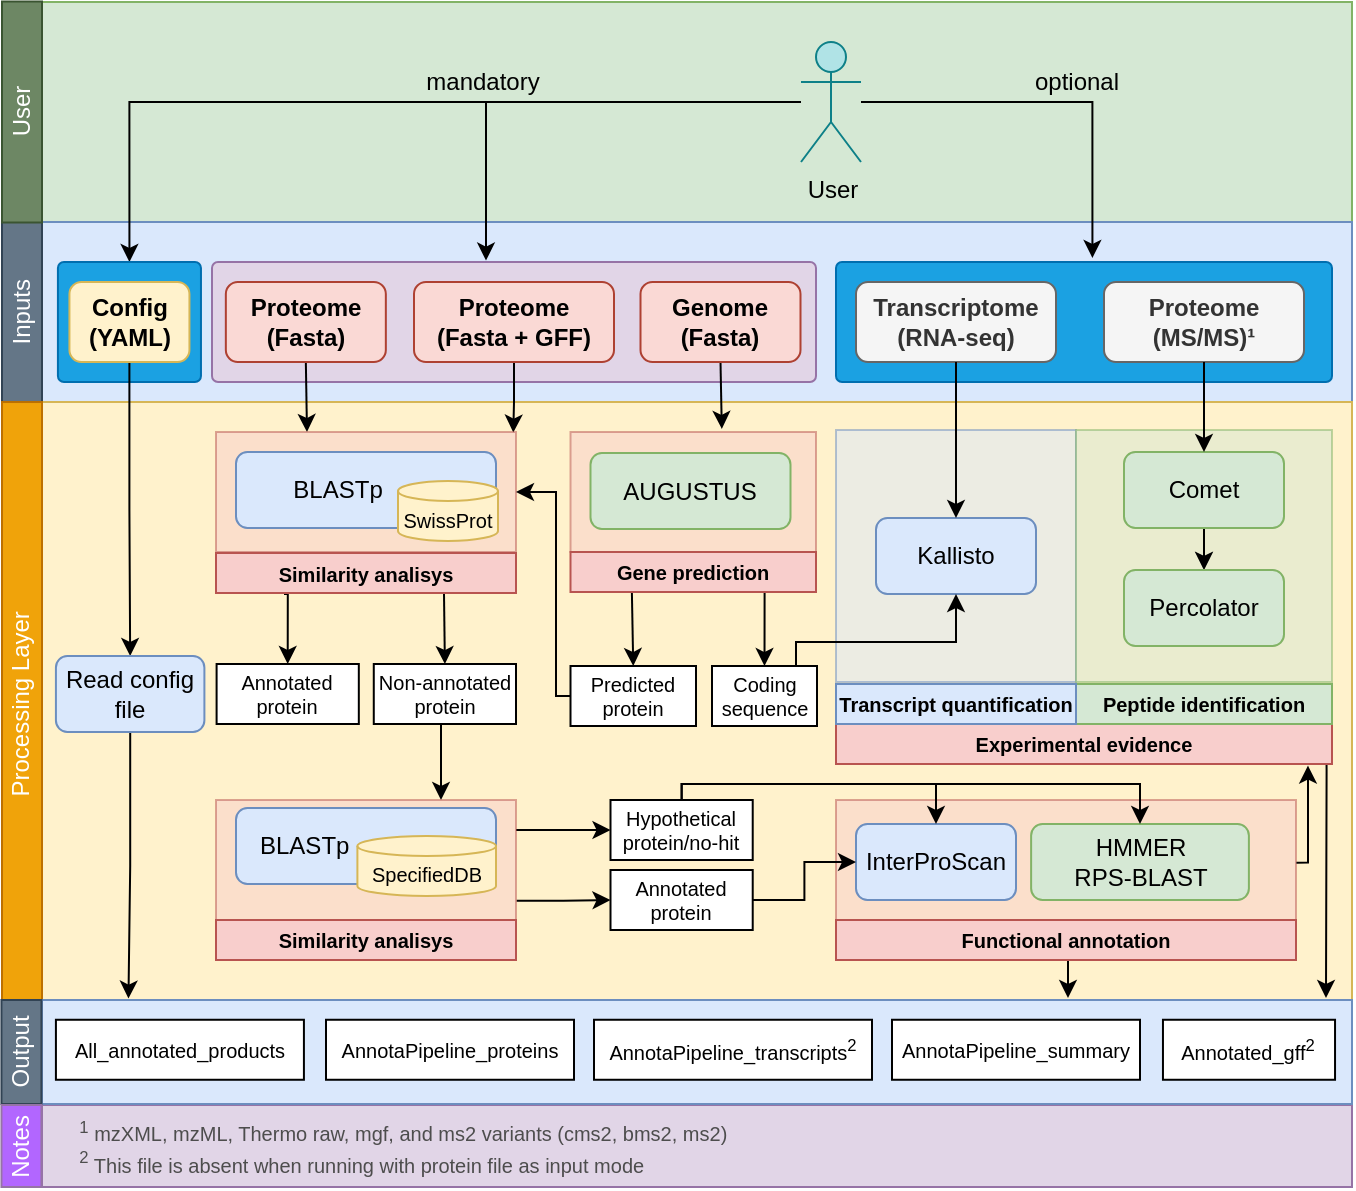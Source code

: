 <mxfile version="16.6.1" type="google" pages="2"><diagram id="TbhtF67lcZT-0kVdk28C" name="Page-1"><mxGraphModel dx="968" dy="568" grid="1" gridSize="10" guides="1" tooltips="1" connect="1" arrows="1" fold="1" page="1" pageScale="1" pageWidth="827" pageHeight="1169" math="0" shadow="0"><root><mxCell id="0"/><mxCell id="1" parent="0"/><mxCell id="LQGoUbhlwLkeyoBm30wt-121" value="" style="rounded=0;whiteSpace=wrap;html=1;align=center;fillColor=#d5e8d4;strokeColor=#82b366;" parent="1" vertex="1"><mxGeometry x="55" y="110" width="655" height="110" as="geometry"/></mxCell><mxCell id="LQGoUbhlwLkeyoBm30wt-115" value="" style="rounded=0;whiteSpace=wrap;html=1;align=center;fillColor=#dae8fc;strokeColor=#6c8ebf;" parent="1" vertex="1"><mxGeometry x="55" y="220" width="655" height="90" as="geometry"/></mxCell><mxCell id="LQGoUbhlwLkeyoBm30wt-114" value="" style="rounded=0;whiteSpace=wrap;html=1;align=center;fillColor=#fff2cc;strokeColor=#d6b656;" parent="1" vertex="1"><mxGeometry x="55" y="310" width="655" height="315" as="geometry"/></mxCell><mxCell id="LQGoUbhlwLkeyoBm30wt-68" style="edgeStyle=orthogonalEdgeStyle;rounded=0;orthogonalLoop=1;jettySize=auto;html=1;entryX=0.452;entryY=-0.012;entryDx=0;entryDy=0;entryPerimeter=0;" parent="1" source="LQGoUbhlwLkeyoBm30wt-2" target="LQGoUbhlwLkeyoBm30wt-17" edge="1"><mxGeometry relative="1" as="geometry"><Array as="points"><mxPoint x="277" y="160"/><mxPoint x="277" y="239"/></Array><mxPoint x="271" y="230" as="targetPoint"/></mxGeometry></mxCell><mxCell id="LQGoUbhlwLkeyoBm30wt-69" style="edgeStyle=orthogonalEdgeStyle;rounded=0;orthogonalLoop=1;jettySize=auto;html=1;entryX=0.517;entryY=-0.034;entryDx=0;entryDy=0;entryPerimeter=0;" parent="1" source="LQGoUbhlwLkeyoBm30wt-2" target="LQGoUbhlwLkeyoBm30wt-54" edge="1"><mxGeometry relative="1" as="geometry"><Array as="points"><mxPoint x="580" y="160"/></Array><mxPoint x="597" y="240" as="targetPoint"/></mxGeometry></mxCell><mxCell id="LuBLf77y6wgOxABpc7tQ-7" style="edgeStyle=orthogonalEdgeStyle;rounded=0;orthogonalLoop=1;jettySize=auto;html=1;entryX=0.5;entryY=0;entryDx=0;entryDy=0;" edge="1" parent="1" target="LuBLf77y6wgOxABpc7tQ-1"><mxGeometry relative="1" as="geometry"><mxPoint x="434" y="160" as="sourcePoint"/><Array as="points"><mxPoint x="434" y="160"/><mxPoint x="99" y="160"/></Array></mxGeometry></mxCell><mxCell id="LQGoUbhlwLkeyoBm30wt-2" value="User" style="shape=umlActor;verticalLabelPosition=bottom;verticalAlign=top;html=1;outlineConnect=0;fillColor=#b0e3e6;strokeColor=#0e8088;" parent="1" vertex="1"><mxGeometry x="434.5" y="130" width="30" height="60" as="geometry"/></mxCell><mxCell id="LQGoUbhlwLkeyoBm30wt-18" value="Inputs" style="text;html=1;strokeColor=#314354;fillColor=#647687;align=center;verticalAlign=middle;whiteSpace=wrap;rounded=0;rotation=-90;fontColor=#ffffff;" parent="1" vertex="1"><mxGeometry x="-0.13" y="254.88" width="90.25" height="20" as="geometry"/></mxCell><mxCell id="LQGoUbhlwLkeyoBm30wt-23" value="Processing Layer" style="text;html=1;strokeColor=#BD7000;fillColor=#f0a30a;align=center;verticalAlign=middle;whiteSpace=wrap;rounded=0;rotation=-90;fontColor=#ffffff;" parent="1" vertex="1"><mxGeometry x="-106.4" y="451.42" width="302.81" height="20" as="geometry"/></mxCell><mxCell id="LQGoUbhlwLkeyoBm30wt-54" value="" style="rounded=1;whiteSpace=wrap;html=1;arcSize=5;fontStyle=1;fillColor=#1ba1e2;strokeColor=#006EAF;fontColor=#ffffff;" parent="1" vertex="1"><mxGeometry x="452" y="240" width="248" height="60" as="geometry"/></mxCell><mxCell id="LQGoUbhlwLkeyoBm30wt-55" value="&lt;div&gt;Transcriptome &lt;br&gt;&lt;/div&gt;&lt;div&gt;(RNA-seq)&lt;/div&gt;" style="rounded=1;whiteSpace=wrap;html=1;fontStyle=1;fillColor=#f5f5f5;strokeColor=#666666;fontColor=#333333;" parent="1" vertex="1"><mxGeometry x="462" y="250" width="100" height="40" as="geometry"/></mxCell><mxCell id="LQGoUbhlwLkeyoBm30wt-57" value="&lt;div&gt;Proteome &lt;br&gt;&lt;/div&gt;&lt;div&gt;(MS/MS)¹&lt;/div&gt;" style="rounded=1;whiteSpace=wrap;html=1;fontStyle=1;fillColor=#f5f5f5;strokeColor=#666666;fontColor=#333333;" parent="1" vertex="1"><mxGeometry x="586" y="250" width="100" height="40" as="geometry"/></mxCell><mxCell id="LQGoUbhlwLkeyoBm30wt-70" value="optional" style="text;html=1;align=center;verticalAlign=middle;resizable=0;points=[];autosize=1;" parent="1" vertex="1"><mxGeometry x="542" y="140" width="60" height="20" as="geometry"/></mxCell><mxCell id="LQGoUbhlwLkeyoBm30wt-71" value="&lt;span class=&quot;VIiyi&quot; lang=&quot;en&quot;&gt;&lt;span class=&quot;JLqJ4b ChMk0b&quot;&gt;&lt;span&gt;mandatory&lt;/span&gt;&lt;/span&gt;&lt;/span&gt; " style="text;html=1;align=center;verticalAlign=middle;resizable=0;points=[];autosize=1;" parent="1" vertex="1"><mxGeometry x="240" y="140" width="70" height="20" as="geometry"/></mxCell><mxCell id="LQGoUbhlwLkeyoBm30wt-122" value="&lt;div&gt;User&lt;/div&gt;" style="text;html=1;strokeColor=#3A5431;fillColor=#6d8764;align=center;verticalAlign=middle;whiteSpace=wrap;rounded=0;rotation=-90;fontColor=#ffffff;" parent="1" vertex="1"><mxGeometry x="-10.25" y="155" width="110.5" height="20" as="geometry"/></mxCell><mxCell id="LQGoUbhlwLkeyoBm30wt-17" value="" style="rounded=1;whiteSpace=wrap;html=1;arcSize=5;fontStyle=1;fillColor=#e1d5e7;strokeColor=#9673a6;" parent="1" vertex="1"><mxGeometry x="140" y="240" width="302" height="60" as="geometry"/></mxCell><mxCell id="11V1UpEhVkYWf1bbPhgP-154" style="edgeStyle=orthogonalEdgeStyle;rounded=0;orthogonalLoop=1;jettySize=auto;html=1;exitX=0.5;exitY=1;exitDx=0;exitDy=0;entryX=0.25;entryY=0;entryDx=0;entryDy=0;fontSize=10;fontColor=#FFFFFF;" parent="1" source="LQGoUbhlwLkeyoBm30wt-4" edge="1"><mxGeometry relative="1" as="geometry"><mxPoint x="187.5" y="325.0" as="targetPoint"/></mxGeometry></mxCell><mxCell id="LQGoUbhlwLkeyoBm30wt-4" value="Proteome&lt;br&gt;(Fasta)" style="rounded=1;whiteSpace=wrap;html=1;fontStyle=1;fillColor=#fad9d5;strokeColor=#ae4132;" parent="1" vertex="1"><mxGeometry x="146.92" y="250" width="80" height="40" as="geometry"/></mxCell><mxCell id="11V1UpEhVkYWf1bbPhgP-155" style="edgeStyle=orthogonalEdgeStyle;rounded=0;orthogonalLoop=1;jettySize=auto;html=1;entryX=0.931;entryY=0.005;entryDx=0;entryDy=0;entryPerimeter=0;fontSize=10;fontColor=#FFFFFF;" parent="1" source="LQGoUbhlwLkeyoBm30wt-6" edge="1"><mxGeometry relative="1" as="geometry"><mxPoint x="290.65" y="325.3" as="targetPoint"/></mxGeometry></mxCell><mxCell id="LQGoUbhlwLkeyoBm30wt-6" value="Proteome&lt;br&gt;(Fasta + GFF)" style="rounded=1;whiteSpace=wrap;html=1;fontStyle=1;fillColor=#fad9d5;strokeColor=#ae4132;" parent="1" vertex="1"><mxGeometry x="241" y="250" width="100" height="40" as="geometry"/></mxCell><mxCell id="11V1UpEhVkYWf1bbPhgP-126" style="edgeStyle=orthogonalEdgeStyle;rounded=0;orthogonalLoop=1;jettySize=auto;html=1;exitX=0.5;exitY=1;exitDx=0;exitDy=0;entryX=0.543;entryY=-0.026;entryDx=0;entryDy=0;fontSize=10;entryPerimeter=0;" parent="1" source="LQGoUbhlwLkeyoBm30wt-125" edge="1"><mxGeometry relative="1" as="geometry"><mxPoint x="394.903" y="323.44" as="targetPoint"/></mxGeometry></mxCell><mxCell id="LQGoUbhlwLkeyoBm30wt-125" value="&lt;div&gt;Genome&lt;/div&gt;&lt;div&gt;(Fasta)&lt;br&gt;&lt;/div&gt;" style="rounded=1;whiteSpace=wrap;html=1;fontStyle=1;fillColor=#fad9d5;strokeColor=#ae4132;" parent="1" vertex="1"><mxGeometry x="354.25" y="250" width="80" height="40" as="geometry"/></mxCell><mxCell id="11V1UpEhVkYWf1bbPhgP-95" style="edgeStyle=orthogonalEdgeStyle;rounded=0;orthogonalLoop=1;jettySize=auto;html=1;exitX=0.5;exitY=1;exitDx=0;exitDy=0;fontSize=10;entryX=0.75;entryY=0;entryDx=0;entryDy=0;" parent="1" source="11V1UpEhVkYWf1bbPhgP-14" target="11V1UpEhVkYWf1bbPhgP-87" edge="1"><mxGeometry relative="1" as="geometry"><mxPoint x="256.706" y="465" as="targetPoint"/></mxGeometry></mxCell><mxCell id="11V1UpEhVkYWf1bbPhgP-50" value="" style="rounded=0;whiteSpace=wrap;html=1;fontSize=10;fillColor=#dae8fc;strokeColor=#6c8ebf;opacity=50;" parent="1" vertex="1"><mxGeometry x="452" y="324" width="120" height="126" as="geometry"/></mxCell><mxCell id="11V1UpEhVkYWf1bbPhgP-106" style="edgeStyle=orthogonalEdgeStyle;rounded=0;orthogonalLoop=1;jettySize=auto;html=1;fontSize=10;exitX=0.989;exitY=0.974;exitDx=0;exitDy=0;exitPerimeter=0;" parent="1" edge="1" source="11V1UpEhVkYWf1bbPhgP-51"><mxGeometry relative="1" as="geometry"><mxPoint x="697" y="608" as="targetPoint"/><Array as="points"><mxPoint x="697" y="494"/><mxPoint x="697" y="494"/><mxPoint x="697" y="608"/></Array><mxPoint x="703" y="494" as="sourcePoint"/></mxGeometry></mxCell><mxCell id="11V1UpEhVkYWf1bbPhgP-51" value="Experimental evidence" style="rounded=0;whiteSpace=wrap;html=1;fontSize=10;fillColor=#f8cecc;strokeColor=#b85450;fontStyle=1" parent="1" vertex="1"><mxGeometry x="452" y="471" width="248" height="20" as="geometry"/></mxCell><mxCell id="11V1UpEhVkYWf1bbPhgP-52" value="Kallisto" style="rounded=1;whiteSpace=wrap;html=1;fillColor=#dae8fc;strokeColor=#6c8ebf;" parent="1" vertex="1"><mxGeometry x="472" y="368" width="80" height="38" as="geometry"/></mxCell><mxCell id="11V1UpEhVkYWf1bbPhgP-57" value="" style="edgeStyle=orthogonalEdgeStyle;rounded=0;orthogonalLoop=1;jettySize=auto;html=1;fontSize=10;" parent="1" source="11V1UpEhVkYWf1bbPhgP-55" target="11V1UpEhVkYWf1bbPhgP-56" edge="1"><mxGeometry relative="1" as="geometry"/></mxCell><mxCell id="11V1UpEhVkYWf1bbPhgP-13" value="&lt;div&gt;Annotated&lt;/div&gt;&lt;div&gt;protein&lt;br&gt;&lt;/div&gt;" style="rounded=0;whiteSpace=wrap;html=1;fontSize=10;" parent="1" vertex="1"><mxGeometry x="142.3" y="441" width="71.11" height="30" as="geometry"/></mxCell><mxCell id="11V1UpEhVkYWf1bbPhgP-14" value="&lt;div&gt;Non-annotated&lt;/div&gt;&lt;div&gt;protein&lt;br&gt;&lt;/div&gt;" style="rounded=0;whiteSpace=wrap;html=1;fontSize=10;" parent="1" vertex="1"><mxGeometry x="220.89" y="441" width="71.11" height="30" as="geometry"/></mxCell><mxCell id="11V1UpEhVkYWf1bbPhgP-80" style="edgeStyle=orthogonalEdgeStyle;rounded=0;orthogonalLoop=1;jettySize=auto;html=1;entryX=0.5;entryY=0;entryDx=0;entryDy=0;fontSize=10;" parent="1" target="11V1UpEhVkYWf1bbPhgP-13" edge="1"><mxGeometry relative="1" as="geometry"><mxPoint x="176" y="406" as="sourcePoint"/></mxGeometry></mxCell><mxCell id="11V1UpEhVkYWf1bbPhgP-81" style="edgeStyle=orthogonalEdgeStyle;rounded=0;orthogonalLoop=1;jettySize=auto;html=1;entryX=0.5;entryY=0;entryDx=0;entryDy=0;fontSize=10;" parent="1" target="11V1UpEhVkYWf1bbPhgP-14" edge="1"><mxGeometry relative="1" as="geometry"><mxPoint x="256" y="406" as="sourcePoint"/><Array as="points"><mxPoint x="256" y="406"/></Array></mxGeometry></mxCell><mxCell id="11V1UpEhVkYWf1bbPhgP-73" value="" style="rounded=0;whiteSpace=wrap;html=1;fontSize=10;fillColor=#f8cecc;strokeColor=#b85450;opacity=50;" parent="1" vertex="1"><mxGeometry x="142" y="325" width="150" height="60" as="geometry"/></mxCell><mxCell id="11V1UpEhVkYWf1bbPhgP-74" value="Similarity analisys" style="rounded=0;whiteSpace=wrap;html=1;fontSize=10;fillColor=#f8cecc;strokeColor=#b85450;fontStyle=1" parent="1" vertex="1"><mxGeometry x="142" y="385.5" width="150" height="20" as="geometry"/></mxCell><mxCell id="11V1UpEhVkYWf1bbPhgP-75" value="&amp;nbsp;&amp;nbsp;&amp;nbsp;&amp;nbsp;&amp;nbsp;&amp;nbsp;&amp;nbsp; BLASTp" style="rounded=1;whiteSpace=wrap;html=1;fillColor=#dae8fc;strokeColor=#6c8ebf;align=left;" parent="1" vertex="1"><mxGeometry x="152" y="335" width="130" height="38" as="geometry"/></mxCell><mxCell id="11V1UpEhVkYWf1bbPhgP-11" value="SwissProt" style="shape=cylinder3;whiteSpace=wrap;html=1;boundedLbl=1;backgroundOutline=1;size=5;fontSize=10;fillColor=#fff2cc;strokeColor=#d6b656;" parent="1" vertex="1"><mxGeometry x="233" y="349.5" width="50" height="30" as="geometry"/></mxCell><mxCell id="11V1UpEhVkYWf1bbPhgP-46" value="" style="rounded=0;whiteSpace=wrap;html=1;fontSize=10;fillColor=#f8cecc;strokeColor=#b85450;opacity=50;" parent="1" vertex="1"><mxGeometry x="452" y="509" width="230" height="60" as="geometry"/></mxCell><mxCell id="11V1UpEhVkYWf1bbPhgP-144" style="edgeStyle=orthogonalEdgeStyle;rounded=0;orthogonalLoop=1;jettySize=auto;html=1;exitX=0.5;exitY=1;exitDx=0;exitDy=0;fontSize=10;fontColor=#FFFFFF;" parent="1" source="11V1UpEhVkYWf1bbPhgP-45" edge="1"><mxGeometry relative="1" as="geometry"><mxPoint x="568" y="608" as="targetPoint"/><Array as="points"><mxPoint x="568" y="589"/></Array></mxGeometry></mxCell><mxCell id="2rJs5wk4hP3R2iwc8OF0-1" style="edgeStyle=orthogonalEdgeStyle;rounded=0;orthogonalLoop=1;jettySize=auto;html=1;exitX=1.001;exitY=0.522;exitDx=0;exitDy=0;exitPerimeter=0;entryX=0.953;entryY=1.04;entryDx=0;entryDy=0;entryPerimeter=0;" parent="1" source="11V1UpEhVkYWf1bbPhgP-46" edge="1" target="11V1UpEhVkYWf1bbPhgP-51"><mxGeometry relative="1" as="geometry"><mxPoint x="692" y="493" as="targetPoint"/><Array as="points"><mxPoint x="688" y="540"/><mxPoint x="688" y="492"/></Array><mxPoint x="732" y="596" as="sourcePoint"/></mxGeometry></mxCell><mxCell id="11V1UpEhVkYWf1bbPhgP-45" value="Functional annotation" style="rounded=0;whiteSpace=wrap;html=1;fontSize=10;fillColor=#f8cecc;strokeColor=#b85450;fontStyle=1" parent="1" vertex="1"><mxGeometry x="452" y="569" width="230" height="20" as="geometry"/></mxCell><mxCell id="LQGoUbhlwLkeyoBm30wt-34" value="&lt;div&gt;InterProScan&lt;br&gt;&lt;/div&gt;" style="rounded=1;whiteSpace=wrap;html=1;fillColor=#dae8fc;strokeColor=#6c8ebf;" parent="1" vertex="1"><mxGeometry x="462" y="521" width="80" height="38" as="geometry"/></mxCell><mxCell id="11V1UpEhVkYWf1bbPhgP-39" value="" style="group" parent="1" vertex="1" connectable="0"><mxGeometry x="549.56" y="521" width="108.89" height="38" as="geometry"/></mxCell><mxCell id="11V1UpEhVkYWf1bbPhgP-40" value="&lt;div align=&quot;center&quot;&gt;HMMER&lt;/div&gt;&lt;div align=&quot;center&quot;&gt;RPS-BLAST&lt;br&gt;&lt;/div&gt;" style="rounded=1;whiteSpace=wrap;html=1;align=center;fillColor=#d5e8d4;strokeColor=#82b366;" parent="11V1UpEhVkYWf1bbPhgP-39" vertex="1"><mxGeometry width="108.89" height="38" as="geometry"/></mxCell><mxCell id="11V1UpEhVkYWf1bbPhgP-150" style="edgeStyle=orthogonalEdgeStyle;rounded=0;orthogonalLoop=1;jettySize=auto;html=1;entryX=0;entryY=0.5;entryDx=0;entryDy=0;fontSize=10;fontColor=#FFFFFF;" parent="1" source="11V1UpEhVkYWf1bbPhgP-84" target="LQGoUbhlwLkeyoBm30wt-34" edge="1"><mxGeometry relative="1" as="geometry"/></mxCell><mxCell id="11V1UpEhVkYWf1bbPhgP-84" value="&lt;div&gt;Annotated&lt;/div&gt;&lt;div&gt;protein&lt;br&gt;&lt;/div&gt;" style="rounded=0;whiteSpace=wrap;html=1;fontSize=10;" parent="1" vertex="1"><mxGeometry x="339.25" y="544" width="71.11" height="30" as="geometry"/></mxCell><mxCell id="11V1UpEhVkYWf1bbPhgP-149" style="edgeStyle=orthogonalEdgeStyle;rounded=0;orthogonalLoop=1;jettySize=auto;html=1;entryX=0.5;entryY=0;entryDx=0;entryDy=0;fontSize=10;fontColor=#FFFFFF;" parent="1" source="11V1UpEhVkYWf1bbPhgP-85" target="11V1UpEhVkYWf1bbPhgP-40" edge="1"><mxGeometry relative="1" as="geometry"><Array as="points"><mxPoint x="375" y="501"/><mxPoint x="604" y="501"/></Array></mxGeometry></mxCell><mxCell id="11V1UpEhVkYWf1bbPhgP-153" style="edgeStyle=orthogonalEdgeStyle;rounded=0;orthogonalLoop=1;jettySize=auto;html=1;entryX=0.5;entryY=0;entryDx=0;entryDy=0;fontSize=10;fontColor=#FFFFFF;exitX=0.5;exitY=0;exitDx=0;exitDy=0;" parent="1" source="11V1UpEhVkYWf1bbPhgP-85" target="LQGoUbhlwLkeyoBm30wt-34" edge="1"><mxGeometry relative="1" as="geometry"><Array as="points"><mxPoint x="375" y="501"/><mxPoint x="502" y="501"/></Array></mxGeometry></mxCell><mxCell id="11V1UpEhVkYWf1bbPhgP-85" value="&lt;div&gt;Hypothetical&lt;/div&gt;&lt;div&gt;protein/no-hit&lt;br&gt;&lt;/div&gt;" style="rounded=0;whiteSpace=wrap;html=1;fontSize=10;" parent="1" vertex="1"><mxGeometry x="339.25" y="509" width="71.11" height="30" as="geometry"/></mxCell><mxCell id="11V1UpEhVkYWf1bbPhgP-151" style="edgeStyle=orthogonalEdgeStyle;rounded=0;orthogonalLoop=1;jettySize=auto;html=1;exitX=1;exitY=0.25;exitDx=0;exitDy=0;entryX=0;entryY=0.5;entryDx=0;entryDy=0;fontSize=10;fontColor=#FFFFFF;" parent="1" source="11V1UpEhVkYWf1bbPhgP-87" target="11V1UpEhVkYWf1bbPhgP-85" edge="1"><mxGeometry relative="1" as="geometry"/></mxCell><mxCell id="11V1UpEhVkYWf1bbPhgP-152" style="edgeStyle=orthogonalEdgeStyle;rounded=0;orthogonalLoop=1;jettySize=auto;html=1;entryX=0;entryY=0.5;entryDx=0;entryDy=0;fontSize=10;fontColor=#FFFFFF;exitX=1.002;exitY=0.84;exitDx=0;exitDy=0;exitPerimeter=0;" parent="1" source="11V1UpEhVkYWf1bbPhgP-87" target="11V1UpEhVkYWf1bbPhgP-84" edge="1"><mxGeometry relative="1" as="geometry"><mxPoint x="282" y="559" as="sourcePoint"/></mxGeometry></mxCell><mxCell id="11V1UpEhVkYWf1bbPhgP-87" value="" style="rounded=0;whiteSpace=wrap;html=1;fontSize=10;fillColor=#f8cecc;strokeColor=#b85450;opacity=50;" parent="1" vertex="1"><mxGeometry x="142" y="509" width="150" height="60" as="geometry"/></mxCell><mxCell id="11V1UpEhVkYWf1bbPhgP-88" value="Similarity analisys" style="rounded=0;whiteSpace=wrap;html=1;fontSize=10;fillColor=#f8cecc;strokeColor=#b85450;fontStyle=1" parent="1" vertex="1"><mxGeometry x="142" y="569" width="150" height="20" as="geometry"/></mxCell><mxCell id="11V1UpEhVkYWf1bbPhgP-99" value="" style="rounded=0;whiteSpace=wrap;html=1;fontSize=10;fillColor=#d5e8d4;strokeColor=#82b366;opacity=50;" parent="1" vertex="1"><mxGeometry x="572" y="324" width="128" height="126" as="geometry"/></mxCell><mxCell id="11V1UpEhVkYWf1bbPhgP-89" value="&amp;nbsp;&amp;nbsp; BLASTp" style="rounded=1;whiteSpace=wrap;html=1;fillColor=#dae8fc;strokeColor=#6c8ebf;align=left;" parent="1" vertex="1"><mxGeometry x="152" y="513" width="130" height="38" as="geometry"/></mxCell><mxCell id="11V1UpEhVkYWf1bbPhgP-90" value="SpecifiedDB" style="shape=cylinder3;whiteSpace=wrap;html=1;boundedLbl=1;backgroundOutline=1;size=5;fontSize=10;fillColor=#fff2cc;strokeColor=#d6b656;" parent="1" vertex="1"><mxGeometry x="212.7" y="527" width="69.3" height="30" as="geometry"/></mxCell><mxCell id="11V1UpEhVkYWf1bbPhgP-100" value="Peptide identification" style="rounded=0;whiteSpace=wrap;html=1;fontSize=10;fillColor=#d5e8d4;strokeColor=#82b366;fontStyle=1" parent="1" vertex="1"><mxGeometry x="572" y="451" width="128" height="20" as="geometry"/></mxCell><mxCell id="11V1UpEhVkYWf1bbPhgP-101" value="Transcript quantification" style="rounded=0;whiteSpace=wrap;html=1;fontSize=10;fillColor=#dae8fc;strokeColor=#6c8ebf;fontStyle=1" parent="1" vertex="1"><mxGeometry x="452" y="451" width="120" height="20" as="geometry"/></mxCell><mxCell id="11V1UpEhVkYWf1bbPhgP-164" style="edgeStyle=orthogonalEdgeStyle;rounded=0;orthogonalLoop=1;jettySize=auto;html=1;exitX=0.5;exitY=1;exitDx=0;exitDy=0;entryX=0.5;entryY=0;entryDx=0;entryDy=0;fontSize=12;fontColor=#4D4D4D;" parent="1" source="11V1UpEhVkYWf1bbPhgP-55" target="11V1UpEhVkYWf1bbPhgP-56" edge="1"><mxGeometry relative="1" as="geometry"/></mxCell><mxCell id="11V1UpEhVkYWf1bbPhgP-55" value="Comet" style="rounded=1;whiteSpace=wrap;html=1;fillColor=#d5e8d4;strokeColor=#82b366;" parent="1" vertex="1"><mxGeometry x="596" y="335" width="80" height="38" as="geometry"/></mxCell><mxCell id="11V1UpEhVkYWf1bbPhgP-56" value="Percolator" style="rounded=1;whiteSpace=wrap;html=1;fillColor=#d5e8d4;strokeColor=#82b366;" parent="1" vertex="1"><mxGeometry x="596" y="394" width="80" height="38" as="geometry"/></mxCell><mxCell id="11V1UpEhVkYWf1bbPhgP-129" style="edgeStyle=orthogonalEdgeStyle;rounded=0;orthogonalLoop=1;jettySize=auto;html=1;entryX=0.5;entryY=1;entryDx=0;entryDy=0;fontSize=10;" parent="1" source="11V1UpEhVkYWf1bbPhgP-128" target="11V1UpEhVkYWf1bbPhgP-52" edge="1"><mxGeometry relative="1" as="geometry"><Array as="points"><mxPoint x="432" y="430"/><mxPoint x="512" y="430"/></Array></mxGeometry></mxCell><mxCell id="11V1UpEhVkYWf1bbPhgP-128" value="Coding sequence" style="rounded=0;whiteSpace=wrap;html=1;fontSize=10;" parent="1" vertex="1"><mxGeometry x="390" y="442" width="52.5" height="30" as="geometry"/></mxCell><mxCell id="11V1UpEhVkYWf1bbPhgP-130" style="edgeStyle=orthogonalEdgeStyle;rounded=0;orthogonalLoop=1;jettySize=auto;html=1;exitX=0.75;exitY=1;exitDx=0;exitDy=0;entryX=0.5;entryY=0;entryDx=0;entryDy=0;fontSize=10;" parent="1" source="11V1UpEhVkYWf1bbPhgP-65" target="11V1UpEhVkYWf1bbPhgP-128" edge="1"><mxGeometry relative="1" as="geometry"/></mxCell><mxCell id="11V1UpEhVkYWf1bbPhgP-64" value="" style="rounded=0;whiteSpace=wrap;html=1;fontSize=10;fillColor=#f8cecc;strokeColor=#b85450;opacity=50;" parent="1" vertex="1"><mxGeometry x="319.25" y="325" width="122.75" height="60" as="geometry"/></mxCell><mxCell id="11V1UpEhVkYWf1bbPhgP-133" style="edgeStyle=orthogonalEdgeStyle;rounded=0;orthogonalLoop=1;jettySize=auto;html=1;exitX=0.25;exitY=1;exitDx=0;exitDy=0;entryX=0.5;entryY=0;entryDx=0;entryDy=0;fontSize=10;" parent="1" source="11V1UpEhVkYWf1bbPhgP-65" target="11V1UpEhVkYWf1bbPhgP-131" edge="1"><mxGeometry relative="1" as="geometry"/></mxCell><mxCell id="11V1UpEhVkYWf1bbPhgP-65" value="Gene prediction" style="rounded=0;whiteSpace=wrap;html=1;fontSize=10;fillColor=#f8cecc;strokeColor=#b85450;fontStyle=1" parent="1" vertex="1"><mxGeometry x="319.25" y="385" width="122.75" height="20" as="geometry"/></mxCell><mxCell id="11V1UpEhVkYWf1bbPhgP-66" value="AUGUSTUS" style="rounded=1;whiteSpace=wrap;html=1;fillColor=#d5e8d4;strokeColor=#82b366;" parent="1" vertex="1"><mxGeometry x="329.25" y="335.5" width="100" height="38" as="geometry"/></mxCell><mxCell id="11V1UpEhVkYWf1bbPhgP-132" style="edgeStyle=orthogonalEdgeStyle;rounded=0;orthogonalLoop=1;jettySize=auto;html=1;exitX=0;exitY=0.5;exitDx=0;exitDy=0;entryX=1;entryY=0.5;entryDx=0;entryDy=0;fontSize=10;" parent="1" source="11V1UpEhVkYWf1bbPhgP-131" target="11V1UpEhVkYWf1bbPhgP-73" edge="1"><mxGeometry relative="1" as="geometry"><Array as="points"><mxPoint x="312" y="457"/><mxPoint x="312" y="355"/></Array></mxGeometry></mxCell><mxCell id="11V1UpEhVkYWf1bbPhgP-131" value="Predicted&lt;br&gt;protein" style="rounded=0;whiteSpace=wrap;html=1;fontSize=10;" parent="1" vertex="1"><mxGeometry x="319.25" y="442" width="62.75" height="30" as="geometry"/></mxCell><mxCell id="11V1UpEhVkYWf1bbPhgP-134" style="edgeStyle=orthogonalEdgeStyle;rounded=0;orthogonalLoop=1;jettySize=auto;html=1;exitX=0.5;exitY=1;exitDx=0;exitDy=0;entryX=0.5;entryY=0;entryDx=0;entryDy=0;fontSize=10;" parent="1" source="LQGoUbhlwLkeyoBm30wt-57" target="11V1UpEhVkYWf1bbPhgP-55" edge="1"><mxGeometry relative="1" as="geometry"/></mxCell><mxCell id="11V1UpEhVkYWf1bbPhgP-127" style="edgeStyle=orthogonalEdgeStyle;rounded=0;orthogonalLoop=1;jettySize=auto;html=1;exitX=0.5;exitY=1;exitDx=0;exitDy=0;entryX=0.5;entryY=0;entryDx=0;entryDy=0;fontSize=10;" parent="1" source="LQGoUbhlwLkeyoBm30wt-55" target="11V1UpEhVkYWf1bbPhgP-52" edge="1"><mxGeometry relative="1" as="geometry"/></mxCell><mxCell id="WYzVJ5IVZZxCBo1kJhcF-1" value="" style="rounded=0;whiteSpace=wrap;html=1;align=left;fillColor=#e1d5e7;strokeColor=#9673a6;verticalAlign=middle;" parent="1" vertex="1"><mxGeometry x="55" y="661.5" width="655" height="41" as="geometry"/></mxCell><mxCell id="11V1UpEhVkYWf1bbPhgP-102" value="" style="rounded=0;whiteSpace=wrap;html=1;align=center;fillColor=#dae8fc;strokeColor=#6c8ebf;" parent="1" vertex="1"><mxGeometry x="55" y="609" width="655" height="52" as="geometry"/></mxCell><mxCell id="11V1UpEhVkYWf1bbPhgP-103" value="&lt;div&gt;Output&lt;/div&gt;" style="text;html=1;strokeColor=#314354;fillColor=#647687;align=center;verticalAlign=middle;whiteSpace=wrap;rounded=0;rotation=-90;fontColor=#ffffff;" parent="1" vertex="1"><mxGeometry x="18.72" y="625" width="52" height="20" as="geometry"/></mxCell><mxCell id="11V1UpEhVkYWf1bbPhgP-116" value="All_annotated_products" style="rounded=0;whiteSpace=wrap;html=1;fontSize=10;" parent="1" vertex="1"><mxGeometry x="61.96" y="618.88" width="124" height="30" as="geometry"/></mxCell><mxCell id="11V1UpEhVkYWf1bbPhgP-117" value="AnnotaPipeline_proteins" style="rounded=0;whiteSpace=wrap;html=1;fontSize=10;" parent="1" vertex="1"><mxGeometry x="197" y="618.88" width="124" height="30" as="geometry"/></mxCell><mxCell id="11V1UpEhVkYWf1bbPhgP-118" value="&lt;font style=&quot;font-size: 10px&quot;&gt;AnnotaPipeline_transcripts&lt;sup&gt;2&lt;/sup&gt;&lt;/font&gt;" style="rounded=0;whiteSpace=wrap;html=1;fontSize=10;" parent="1" vertex="1"><mxGeometry x="331" y="618.88" width="139" height="30" as="geometry"/></mxCell><mxCell id="11V1UpEhVkYWf1bbPhgP-119" value="AnnotaPipeline_summary" style="rounded=0;whiteSpace=wrap;html=1;fontSize=10;" parent="1" vertex="1"><mxGeometry x="480" y="618.88" width="124" height="30" as="geometry"/></mxCell><mxCell id="11V1UpEhVkYWf1bbPhgP-120" value="&lt;p style=&quot;line-height: 1.2&quot;&gt;&lt;font style=&quot;font-size: 10px&quot;&gt;Annotated_gff&lt;sup&gt;2&lt;/sup&gt;&lt;/font&gt;&lt;/p&gt;" style="rounded=0;whiteSpace=wrap;html=1;fontSize=10;" parent="1" vertex="1"><mxGeometry x="615.48" y="618.88" width="86.04" height="30" as="geometry"/></mxCell><mxCell id="11V1UpEhVkYWf1bbPhgP-141" value="&lt;font color=&quot;#FFFFFF&quot;&gt;Notes&lt;/font&gt;" style="text;html=1;strokeColor=#9673a6;fillColor=#B266FF;align=center;verticalAlign=middle;whiteSpace=wrap;rounded=0;rotation=-90;" parent="1" vertex="1"><mxGeometry x="24.22" y="672" width="41" height="20" as="geometry"/></mxCell><mxCell id="11V1UpEhVkYWf1bbPhgP-166" value="&lt;div&gt;&lt;font style=&quot;font-size: 10px&quot; color=&quot;#4D4D4D&quot;&gt;&amp;nbsp;&amp;nbsp;&amp;nbsp;&amp;nbsp;&amp;nbsp; &lt;/font&gt;&lt;font style=&quot;font-size: 10px&quot; color=&quot;#4D4D4D&quot;&gt;&lt;font style=&quot;font-size: 10px&quot;&gt;&lt;sup&gt;1&lt;/sup&gt;&lt;/font&gt; mzXML, mzML, Thermo raw, mgf, and ms2 variants (cms2, bms2, ms2)&lt;/font&gt;&lt;/div&gt;&lt;div&gt;&lt;font style=&quot;font-size: 10px&quot; color=&quot;#4D4D4D&quot;&gt;&amp;nbsp; &amp;nbsp; &amp;nbsp; &lt;/font&gt;&lt;font style=&quot;font-size: 10px&quot;&gt;&lt;sup&gt;2&lt;/sup&gt;&lt;/font&gt;&lt;font style=&quot;font-size: 10px&quot; color=&quot;#4D4D4D&quot;&gt;&lt;font style=&quot;font-size: 10px&quot;&gt; This file is absent when running with protein file as input mode&lt;/font&gt;&lt;br&gt;&lt;/font&gt;&lt;/div&gt;" style="text;html=1;strokeColor=none;fillColor=none;align=left;verticalAlign=middle;whiteSpace=wrap;rounded=0;fontFamily=Helvetica;fontSize=10;fontColor=#4D4D4D;" parent="1" vertex="1"><mxGeometry x="55" y="667" width="630" height="30" as="geometry"/></mxCell><mxCell id="LuBLf77y6wgOxABpc7tQ-1" value="" style="rounded=1;whiteSpace=wrap;html=1;arcSize=5;fontStyle=1;fillColor=#1ba1e2;strokeColor=#006EAF;fontColor=#ffffff;" vertex="1" parent="1"><mxGeometry x="62.96" y="240" width="71.52" height="60" as="geometry"/></mxCell><mxCell id="LuBLf77y6wgOxABpc7tQ-6" style="edgeStyle=orthogonalEdgeStyle;rounded=0;orthogonalLoop=1;jettySize=auto;html=1;entryX=0.5;entryY=0;entryDx=0;entryDy=0;" edge="1" parent="1" source="LuBLf77y6wgOxABpc7tQ-2" target="LuBLf77y6wgOxABpc7tQ-5"><mxGeometry relative="1" as="geometry"/></mxCell><mxCell id="LuBLf77y6wgOxABpc7tQ-2" value="&lt;div&gt;Config&lt;/div&gt;&lt;div&gt;(YAML)&lt;br&gt;&lt;/div&gt;" style="rounded=1;whiteSpace=wrap;html=1;fontStyle=1;fillColor=#fff2cc;strokeColor=#d6b656;" vertex="1" parent="1"><mxGeometry x="68.72" y="250" width="60" height="40" as="geometry"/></mxCell><mxCell id="LuBLf77y6wgOxABpc7tQ-8" style="edgeStyle=orthogonalEdgeStyle;rounded=0;orthogonalLoop=1;jettySize=auto;html=1;entryX=0.066;entryY=-0.014;entryDx=0;entryDy=0;entryPerimeter=0;" edge="1" parent="1" source="LuBLf77y6wgOxABpc7tQ-5" target="11V1UpEhVkYWf1bbPhgP-102"><mxGeometry relative="1" as="geometry"/></mxCell><mxCell id="LuBLf77y6wgOxABpc7tQ-5" value="Read config file" style="rounded=1;whiteSpace=wrap;html=1;fillColor=#dae8fc;strokeColor=#6c8ebf;" vertex="1" parent="1"><mxGeometry x="61.96" y="437" width="74.24" height="38" as="geometry"/></mxCell></root></mxGraphModel></diagram><diagram name="Versao 2" id="h2KOUJHeWL7iK9T42gEp"><mxGraphModel dx="777" dy="454" grid="1" gridSize="10" guides="1" tooltips="1" connect="1" arrows="1" fold="1" page="1" pageScale="1" pageWidth="850" pageHeight="1100" math="0" shadow="0"><root><mxCell id="37j4TFBxK5QrpgU_IHFl-0"/><mxCell id="37j4TFBxK5QrpgU_IHFl-1" parent="37j4TFBxK5QrpgU_IHFl-0"/><mxCell id="37j4TFBxK5QrpgU_IHFl-2" value="" style="rounded=0;whiteSpace=wrap;html=1;align=center;fillColor=#d5e8d4;strokeColor=#82b366;" vertex="1" parent="37j4TFBxK5QrpgU_IHFl-1"><mxGeometry x="55" y="110" width="665" height="110" as="geometry"/></mxCell><mxCell id="37j4TFBxK5QrpgU_IHFl-3" value="" style="rounded=0;whiteSpace=wrap;html=1;align=center;fillColor=#dae8fc;strokeColor=#6c8ebf;" vertex="1" parent="37j4TFBxK5QrpgU_IHFl-1"><mxGeometry x="55" y="220" width="665" height="110" as="geometry"/></mxCell><mxCell id="37j4TFBxK5QrpgU_IHFl-4" value="" style="rounded=0;whiteSpace=wrap;html=1;align=center;fillColor=#fff2cc;strokeColor=#d6b656;" vertex="1" parent="37j4TFBxK5QrpgU_IHFl-1"><mxGeometry x="55" y="330" width="665" height="510" as="geometry"/></mxCell><mxCell id="37j4TFBxK5QrpgU_IHFl-5" style="edgeStyle=orthogonalEdgeStyle;rounded=0;orthogonalLoop=1;jettySize=auto;html=1;entryX=0.5;entryY=0;entryDx=0;entryDy=0;" edge="1" parent="37j4TFBxK5QrpgU_IHFl-1"><mxGeometry relative="1" as="geometry"><mxPoint x="403.0" y="290" as="sourcePoint"/><mxPoint x="403.0" y="380" as="targetPoint"/></mxGeometry></mxCell><mxCell id="37j4TFBxK5QrpgU_IHFl-6" style="edgeStyle=orthogonalEdgeStyle;rounded=0;orthogonalLoop=1;jettySize=auto;html=1;entryX=0.5;entryY=0;entryDx=0;entryDy=0;" edge="1" parent="37j4TFBxK5QrpgU_IHFl-1" source="37j4TFBxK5QrpgU_IHFl-8" target="37j4TFBxK5QrpgU_IHFl-57"><mxGeometry relative="1" as="geometry"><Array as="points"><mxPoint x="248" y="160"/></Array></mxGeometry></mxCell><mxCell id="37j4TFBxK5QrpgU_IHFl-7" style="edgeStyle=orthogonalEdgeStyle;rounded=0;orthogonalLoop=1;jettySize=auto;html=1;entryX=0.25;entryY=0;entryDx=0;entryDy=0;" edge="1" parent="37j4TFBxK5QrpgU_IHFl-1" source="37j4TFBxK5QrpgU_IHFl-8" target="37j4TFBxK5QrpgU_IHFl-19"><mxGeometry relative="1" as="geometry"><Array as="points"><mxPoint x="535" y="160"/></Array></mxGeometry></mxCell><mxCell id="37j4TFBxK5QrpgU_IHFl-8" value="User" style="shape=umlActor;verticalLabelPosition=bottom;verticalAlign=top;html=1;outlineConnect=0;fillColor=#b0e3e6;strokeColor=#0e8088;" vertex="1" parent="37j4TFBxK5QrpgU_IHFl-1"><mxGeometry x="372.5" y="130" width="30" height="60" as="geometry"/></mxCell><mxCell id="37j4TFBxK5QrpgU_IHFl-10" value="Inputs" style="text;html=1;strokeColor=#314354;fillColor=#647687;align=center;verticalAlign=middle;whiteSpace=wrap;rounded=0;rotation=-90;fontColor=#ffffff;" vertex="1" parent="37j4TFBxK5QrpgU_IHFl-1"><mxGeometry x="-10.25" y="265" width="110.5" height="20" as="geometry"/></mxCell><mxCell id="37j4TFBxK5QrpgU_IHFl-9" style="edgeStyle=orthogonalEdgeStyle;rounded=0;orthogonalLoop=1;jettySize=auto;html=1;entryX=0.5;entryY=0;entryDx=0;entryDy=0;exitX=0.5;exitY=1;exitDx=0;exitDy=0;" edge="1" parent="37j4TFBxK5QrpgU_IHFl-1" source="37j4TFBxK5QrpgU_IHFl-59"><mxGeometry relative="1" as="geometry"><mxPoint x="289" y="286" as="sourcePoint"/><mxPoint x="379" y="381" as="targetPoint"/><Array as="points"><mxPoint x="247" y="346"/><mxPoint x="379" y="346"/></Array></mxGeometry></mxCell><mxCell id="37j4TFBxK5QrpgU_IHFl-11" value="Processing Layer" style="text;html=1;strokeColor=#BD7000;fillColor=#f0a30a;align=center;verticalAlign=middle;whiteSpace=wrap;rounded=0;rotation=-90;fontColor=#ffffff;" vertex="1" parent="37j4TFBxK5QrpgU_IHFl-1"><mxGeometry x="-210" y="575" width="510" height="20" as="geometry"/></mxCell><mxCell id="37j4TFBxK5QrpgU_IHFl-14" style="edgeStyle=orthogonalEdgeStyle;rounded=0;orthogonalLoop=1;jettySize=auto;html=1;entryX=0;entryY=0.5;entryDx=0;entryDy=0;" edge="1" parent="37j4TFBxK5QrpgU_IHFl-1" source="37j4TFBxK5QrpgU_IHFl-15" target="37j4TFBxK5QrpgU_IHFl-24"><mxGeometry relative="1" as="geometry"/></mxCell><mxCell id="37j4TFBxK5QrpgU_IHFl-15" value="Input file" style="rounded=1;whiteSpace=wrap;html=1;fillColor=#fad9d5;strokeColor=#ae4132;" vertex="1" parent="37j4TFBxK5QrpgU_IHFl-1"><mxGeometry x="350" y="380" width="80" height="20" as="geometry"/></mxCell><mxCell id="37j4TFBxK5QrpgU_IHFl-16" value="csv" style="text;html=1;strokeColor=none;fillColor=none;align=center;verticalAlign=middle;whiteSpace=wrap;rounded=0;" vertex="1" parent="37j4TFBxK5QrpgU_IHFl-1"><mxGeometry x="404.89" y="312" width="40" height="20" as="geometry"/></mxCell><mxCell id="37j4TFBxK5QrpgU_IHFl-17" value="txt" style="text;html=1;strokeColor=none;fillColor=none;align=center;verticalAlign=middle;whiteSpace=wrap;rounded=0;" vertex="1" parent="37j4TFBxK5QrpgU_IHFl-1"><mxGeometry x="209.7" y="310" width="40" height="20" as="geometry"/></mxCell><mxCell id="37j4TFBxK5QrpgU_IHFl-18" style="edgeStyle=orthogonalEdgeStyle;rounded=0;orthogonalLoop=1;jettySize=auto;html=1;exitX=0.5;exitY=1;exitDx=0;exitDy=0;entryX=0.5;entryY=0;entryDx=0;entryDy=0;" edge="1" parent="37j4TFBxK5QrpgU_IHFl-1" source="37j4TFBxK5QrpgU_IHFl-19" target="37j4TFBxK5QrpgU_IHFl-24"><mxGeometry relative="1" as="geometry"/></mxCell><mxCell id="37j4TFBxK5QrpgU_IHFl-19" value="" style="rounded=1;whiteSpace=wrap;html=1;arcSize=5;fontStyle=1;fillColor=#1ba1e2;strokeColor=#006EAF;fontColor=#ffffff;" vertex="1" parent="37j4TFBxK5QrpgU_IHFl-1"><mxGeometry x="480" y="240" width="220" height="60" as="geometry"/></mxCell><mxCell id="37j4TFBxK5QrpgU_IHFl-20" value="Proteome 1" style="rounded=1;whiteSpace=wrap;html=1;fontStyle=1;fillColor=#f5f5f5;strokeColor=#666666;fontColor=#333333;" vertex="1" parent="37j4TFBxK5QrpgU_IHFl-1"><mxGeometry x="490" y="250" width="60" height="40" as="geometry"/></mxCell><mxCell id="37j4TFBxK5QrpgU_IHFl-21" value="Proteome ..." style="rounded=1;whiteSpace=wrap;html=1;fontStyle=1;fillColor=#f5f5f5;strokeColor=#666666;fontColor=#333333;" vertex="1" parent="37j4TFBxK5QrpgU_IHFl-1"><mxGeometry x="560" y="250" width="60" height="40" as="geometry"/></mxCell><mxCell id="37j4TFBxK5QrpgU_IHFl-22" value="Proteome N" style="rounded=1;whiteSpace=wrap;html=1;fontStyle=1;fillColor=#f5f5f5;strokeColor=#666666;fontColor=#333333;" vertex="1" parent="37j4TFBxK5QrpgU_IHFl-1"><mxGeometry x="630" y="250" width="60" height="40" as="geometry"/></mxCell><mxCell id="37j4TFBxK5QrpgU_IHFl-23" style="edgeStyle=orthogonalEdgeStyle;rounded=0;orthogonalLoop=1;jettySize=auto;html=1;entryX=0.5;entryY=0;entryDx=0;entryDy=0;" edge="1" parent="37j4TFBxK5QrpgU_IHFl-1" source="37j4TFBxK5QrpgU_IHFl-24" target="37j4TFBxK5QrpgU_IHFl-48"><mxGeometry relative="1" as="geometry"/></mxCell><mxCell id="37j4TFBxK5QrpgU_IHFl-24" value="Convertion and Loading" style="whiteSpace=wrap;html=1;rounded=1;strokeColor=#10739e;fillColor=#BCEBFF;" vertex="1" parent="37j4TFBxK5QrpgU_IHFl-1"><mxGeometry x="487" y="370" width="205" height="40" as="geometry"/></mxCell><mxCell id="37j4TFBxK5QrpgU_IHFl-25" value="process scores" style="text;html=1;strokeColor=none;fillColor=none;align=center;verticalAlign=middle;whiteSpace=wrap;rounded=0;" vertex="1" parent="37j4TFBxK5QrpgU_IHFl-1"><mxGeometry x="390.44" y="460" width="90" height="20" as="geometry"/></mxCell><mxCell id="37j4TFBxK5QrpgU_IHFl-26" style="edgeStyle=orthogonalEdgeStyle;rounded=0;orthogonalLoop=1;jettySize=auto;html=1;entryX=0.5;entryY=0;entryDx=0;entryDy=0;" edge="1" parent="37j4TFBxK5QrpgU_IHFl-1" source="37j4TFBxK5QrpgU_IHFl-48" target="37j4TFBxK5QrpgU_IHFl-31"><mxGeometry relative="1" as="geometry"/></mxCell><mxCell id="37j4TFBxK5QrpgU_IHFl-27" value="FASTA" style="text;html=1;strokeColor=none;fillColor=none;align=center;verticalAlign=middle;whiteSpace=wrap;rounded=0;" vertex="1" parent="37j4TFBxK5QrpgU_IHFl-1"><mxGeometry x="546.11" y="312" width="40" height="20" as="geometry"/></mxCell><mxCell id="37j4TFBxK5QrpgU_IHFl-28" value="optional" style="text;html=1;align=center;verticalAlign=middle;resizable=0;points=[];autosize=1;" vertex="1" parent="37j4TFBxK5QrpgU_IHFl-1"><mxGeometry x="480" y="140" width="60" height="20" as="geometry"/></mxCell><mxCell id="37j4TFBxK5QrpgU_IHFl-29" value="&lt;span class=&quot;VIiyi&quot; lang=&quot;en&quot;&gt;&lt;span class=&quot;JLqJ4b ChMk0b&quot;&gt;&lt;span&gt;mandatory&lt;/span&gt;&lt;/span&gt;&lt;/span&gt; " style="text;html=1;align=center;verticalAlign=middle;resizable=0;points=[];autosize=1;" vertex="1" parent="37j4TFBxK5QrpgU_IHFl-1"><mxGeometry x="240" y="140" width="70" height="20" as="geometry"/></mxCell><mxCell id="37j4TFBxK5QrpgU_IHFl-30" value="" style="edgeStyle=orthogonalEdgeStyle;rounded=0;orthogonalLoop=1;jettySize=auto;html=1;" edge="1" parent="37j4TFBxK5QrpgU_IHFl-1" source="37j4TFBxK5QrpgU_IHFl-31" target="37j4TFBxK5QrpgU_IHFl-33"><mxGeometry relative="1" as="geometry"/></mxCell><mxCell id="37j4TFBxK5QrpgU_IHFl-31" value="Generate &lt;br&gt;Epitopes" style="rounded=1;whiteSpace=wrap;html=1;strokeColor=#10739e;fillColor=#BCEBFF;" vertex="1" parent="37j4TFBxK5QrpgU_IHFl-1"><mxGeometry x="72" y="625" width="70" height="60" as="geometry"/></mxCell><mxCell id="37j4TFBxK5QrpgU_IHFl-32" value="" style="edgeStyle=orthogonalEdgeStyle;rounded=0;orthogonalLoop=1;jettySize=auto;html=1;" edge="1" parent="37j4TFBxK5QrpgU_IHFl-1" source="37j4TFBxK5QrpgU_IHFl-33" target="37j4TFBxK5QrpgU_IHFl-35"><mxGeometry relative="1" as="geometry"/></mxCell><mxCell id="37j4TFBxK5QrpgU_IHFl-33" value="&lt;div&gt;Search for N-Glycosylation &lt;br&gt;&lt;/div&gt;&lt;div&gt;sites&lt;/div&gt;" style="rounded=1;whiteSpace=wrap;html=1;strokeColor=#10739e;fillColor=#BCEBFF;" vertex="1" parent="37j4TFBxK5QrpgU_IHFl-1"><mxGeometry x="167" y="625" width="93" height="60" as="geometry"/></mxCell><mxCell id="37j4TFBxK5QrpgU_IHFl-34" style="edgeStyle=orthogonalEdgeStyle;rounded=0;orthogonalLoop=1;jettySize=auto;html=1;entryX=0;entryY=0.5;entryDx=0;entryDy=0;" edge="1" parent="37j4TFBxK5QrpgU_IHFl-1" source="37j4TFBxK5QrpgU_IHFl-35" target="37j4TFBxK5QrpgU_IHFl-76"><mxGeometry relative="1" as="geometry"/></mxCell><mxCell id="37j4TFBxK5QrpgU_IHFl-35" value="Build &lt;br&gt;Topology" style="rounded=1;whiteSpace=wrap;html=1;strokeColor=#10739e;fillColor=#BCEBFF;" vertex="1" parent="37j4TFBxK5QrpgU_IHFl-1"><mxGeometry x="289.33" y="625" width="60" height="60" as="geometry"/></mxCell><mxCell id="37j4TFBxK5QrpgU_IHFl-36" style="edgeStyle=orthogonalEdgeStyle;rounded=0;orthogonalLoop=1;jettySize=auto;html=1;entryX=0.5;entryY=1;entryDx=0;entryDy=0;" edge="1" parent="37j4TFBxK5QrpgU_IHFl-1" source="37j4TFBxK5QrpgU_IHFl-38" target="37j4TFBxK5QrpgU_IHFl-46"><mxGeometry relative="1" as="geometry"><Array as="points"><mxPoint x="700" y="655"/><mxPoint x="700" y="825"/><mxPoint x="368" y="825"/></Array></mxGeometry></mxCell><mxCell id="37j4TFBxK5QrpgU_IHFl-37" style="edgeStyle=orthogonalEdgeStyle;rounded=0;orthogonalLoop=1;jettySize=auto;html=1;exitX=0.5;exitY=1;exitDx=0;exitDy=0;entryX=0.5;entryY=0;entryDx=0;entryDy=0;" edge="1" parent="37j4TFBxK5QrpgU_IHFl-1" source="37j4TFBxK5QrpgU_IHFl-38" target="37j4TFBxK5QrpgU_IHFl-40"><mxGeometry relative="1" as="geometry"/></mxCell><mxCell id="37j4TFBxK5QrpgU_IHFl-38" value="&lt;div&gt;Blastp&lt;/div&gt;&lt;div&gt;Search&lt;br&gt;&lt;/div&gt;" style="rhombus;whiteSpace=wrap;html=1;fillColor=#fad7ac;strokeColor=#b46504;" vertex="1" parent="37j4TFBxK5QrpgU_IHFl-1"><mxGeometry x="590" y="615" width="80" height="80" as="geometry"/></mxCell><mxCell id="37j4TFBxK5QrpgU_IHFl-39" style="edgeStyle=orthogonalEdgeStyle;rounded=0;orthogonalLoop=1;jettySize=auto;html=1;entryX=1;entryY=0.5;entryDx=0;entryDy=0;" edge="1" parent="37j4TFBxK5QrpgU_IHFl-1" source="37j4TFBxK5QrpgU_IHFl-40" target="37j4TFBxK5QrpgU_IHFl-43"><mxGeometry relative="1" as="geometry"/></mxCell><mxCell id="37j4TFBxK5QrpgU_IHFl-40" value="Makeblastdb" style="rounded=1;whiteSpace=wrap;html=1;strokeColor=#10739e;fillColor=#BCEBFF;" vertex="1" parent="37j4TFBxK5QrpgU_IHFl-1"><mxGeometry x="593.75" y="735" width="72.5" height="60" as="geometry"/></mxCell><mxCell id="37j4TFBxK5QrpgU_IHFl-41" value="Yes" style="text;html=1;strokeColor=none;fillColor=none;align=center;verticalAlign=middle;whiteSpace=wrap;rounded=0;" vertex="1" parent="37j4TFBxK5QrpgU_IHFl-1"><mxGeometry x="593.75" y="695" width="40" height="20" as="geometry"/></mxCell><mxCell id="37j4TFBxK5QrpgU_IHFl-42" style="edgeStyle=orthogonalEdgeStyle;rounded=0;orthogonalLoop=1;jettySize=auto;html=1;exitX=0;exitY=0.5;exitDx=0;exitDy=0;entryX=1;entryY=0.5;entryDx=0;entryDy=0;" edge="1" parent="37j4TFBxK5QrpgU_IHFl-1" source="37j4TFBxK5QrpgU_IHFl-43" target="37j4TFBxK5QrpgU_IHFl-85"><mxGeometry relative="1" as="geometry"/></mxCell><mxCell id="37j4TFBxK5QrpgU_IHFl-43" value="&lt;div&gt;Blastp &lt;br&gt;&lt;/div&gt;&lt;div&gt;search&lt;/div&gt;" style="rounded=1;whiteSpace=wrap;html=1;strokeColor=#10739e;fillColor=#BCEBFF;" vertex="1" parent="37j4TFBxK5QrpgU_IHFl-1"><mxGeometry x="514" y="735" width="60" height="60" as="geometry"/></mxCell><mxCell id="37j4TFBxK5QrpgU_IHFl-44" value="No" style="text;html=1;strokeColor=none;fillColor=none;align=center;verticalAlign=middle;whiteSpace=wrap;rounded=0;" vertex="1" parent="37j4TFBxK5QrpgU_IHFl-1"><mxGeometry x="660" y="635" width="40" height="20" as="geometry"/></mxCell><mxCell id="37j4TFBxK5QrpgU_IHFl-45" style="edgeStyle=orthogonalEdgeStyle;rounded=0;orthogonalLoop=1;jettySize=auto;html=1;entryX=1;entryY=0.5;entryDx=0;entryDy=0;" edge="1" parent="37j4TFBxK5QrpgU_IHFl-1" source="37j4TFBxK5QrpgU_IHFl-46" target="37j4TFBxK5QrpgU_IHFl-47"><mxGeometry relative="1" as="geometry"/></mxCell><mxCell id="37j4TFBxK5QrpgU_IHFl-46" value="&lt;div&gt;Generate&lt;/div&gt;&lt;div&gt;report files&lt;br&gt;&lt;/div&gt;" style="rounded=1;whiteSpace=wrap;html=1;strokeColor=#10739e;fillColor=#BCEBFF;" vertex="1" parent="37j4TFBxK5QrpgU_IHFl-1"><mxGeometry x="332.5" y="735" width="70" height="60" as="geometry"/></mxCell><mxCell id="37j4TFBxK5QrpgU_IHFl-47" value="" style="rounded=1;whiteSpace=wrap;html=1;fillColor=#f5f5f5;strokeColor=#666666;fontColor=#333333;" vertex="1" parent="37j4TFBxK5QrpgU_IHFl-1"><mxGeometry x="70" y="725" width="240" height="80" as="geometry"/></mxCell><mxCell id="37j4TFBxK5QrpgU_IHFl-48" value="" style="rounded=1;whiteSpace=wrap;html=1;arcSize=6;fillColor=#e3c800;strokeColor=#B09500;fontColor=#ffffff;" vertex="1" parent="37j4TFBxK5QrpgU_IHFl-1"><mxGeometry x="70" y="495" width="635" height="92.5" as="geometry"/></mxCell><mxCell id="37j4TFBxK5QrpgU_IHFl-49" value="Chou &amp; Fasman Beta-Turn Prediction" style="rounded=1;whiteSpace=wrap;html=1;fillColor=#ffff88;strokeColor=#36393d;" vertex="1" parent="37j4TFBxK5QrpgU_IHFl-1"><mxGeometry x="82.778" y="505" width="85.556" height="70" as="geometry"/></mxCell><mxCell id="37j4TFBxK5QrpgU_IHFl-50" value="Emini Surface Accessibility Prediction" style="rounded=1;whiteSpace=wrap;html=1;fillColor=#cdeb8b;strokeColor=#36393d;" vertex="1" parent="37j4TFBxK5QrpgU_IHFl-1"><mxGeometry x="186.921" y="505" width="85.556" height="70" as="geometry"/></mxCell><mxCell id="37j4TFBxK5QrpgU_IHFl-51" value="Karplus &amp; Schulz Flexibility Prediction" style="rounded=1;whiteSpace=wrap;html=1;fillColor=#ffcccc;strokeColor=#36393d;" vertex="1" parent="37j4TFBxK5QrpgU_IHFl-1"><mxGeometry x="291.997" y="505" width="85.556" height="70" as="geometry"/></mxCell><mxCell id="37j4TFBxK5QrpgU_IHFl-52" value="Kolaskar &amp;amp; Tongaonkar Antigenicity&lt;br&gt;" style="rounded=1;whiteSpace=wrap;html=1;fillColor=#e1d5e7;strokeColor=#9673a6;" vertex="1" parent="37j4TFBxK5QrpgU_IHFl-1"><mxGeometry x="399.999" y="505" width="85.556" height="70" as="geometry"/></mxCell><mxCell id="37j4TFBxK5QrpgU_IHFl-53" value="Parker Hydrophilicity Prediction" style="rounded=1;whiteSpace=wrap;html=1;fillColor=#dae8fc;strokeColor=#6c8ebf;" vertex="1" parent="37j4TFBxK5QrpgU_IHFl-1"><mxGeometry x="504.443" y="505" width="85.556" height="70" as="geometry"/></mxCell><mxCell id="37j4TFBxK5QrpgU_IHFl-54" value="&lt;div align=&quot;left&quot;&gt;&lt;ul&gt;&lt;li&gt;Protein summary&lt;/li&gt;&lt;li&gt;Epitopes topology&lt;/li&gt;&lt;li&gt;Amino acid scores&lt;/li&gt;&lt;li&gt;Epitopes FASTA&lt;/li&gt;&lt;li&gt;Epitopes details&lt;br&gt;&lt;/li&gt;&lt;/ul&gt;&lt;/div&gt;" style="text;html=1;strokeColor=none;fillColor=none;align=left;verticalAlign=middle;whiteSpace=wrap;rounded=0;" vertex="1" parent="37j4TFBxK5QrpgU_IHFl-1"><mxGeometry x="50" y="727.5" width="177.25" height="75" as="geometry"/></mxCell><mxCell id="37j4TFBxK5QrpgU_IHFl-55" value="&lt;div align=&quot;left&quot;&gt;&lt;br&gt;&lt;ul&gt;&lt;li&gt;Detailed report&lt;br&gt;&lt;/li&gt;&lt;li&gt;XLS File&lt;/li&gt;&lt;li&gt;Blast files&lt;/li&gt;&lt;li&gt;Execution params&lt;/li&gt;&lt;li&gt;Execution log&lt;br&gt;&lt;br&gt;&lt;/li&gt;&lt;/ul&gt;&lt;/div&gt;" style="text;html=1;strokeColor=none;fillColor=none;align=left;verticalAlign=middle;whiteSpace=wrap;rounded=0;" vertex="1" parent="37j4TFBxK5QrpgU_IHFl-1"><mxGeometry x="167" y="733" width="140" height="60" as="geometry"/></mxCell><mxCell id="37j4TFBxK5QrpgU_IHFl-56" value="&lt;div&gt;User&lt;/div&gt;" style="text;html=1;strokeColor=#3A5431;fillColor=#6d8764;align=center;verticalAlign=middle;whiteSpace=wrap;rounded=0;rotation=-90;fontColor=#ffffff;" vertex="1" parent="37j4TFBxK5QrpgU_IHFl-1"><mxGeometry x="-10.25" y="155" width="110.5" height="20" as="geometry"/></mxCell><mxCell id="37j4TFBxK5QrpgU_IHFl-57" value="" style="rounded=1;whiteSpace=wrap;html=1;arcSize=5;fontStyle=1;fillColor=#e1d5e7;strokeColor=#9673a6;" vertex="1" parent="37j4TFBxK5QrpgU_IHFl-1"><mxGeometry x="68" y="240" width="360" height="60" as="geometry"/></mxCell><mxCell id="37j4TFBxK5QrpgU_IHFl-58" value="&lt;div&gt;BepiPred-2.0&lt;br&gt;File&lt;/div&gt;" style="rounded=1;whiteSpace=wrap;html=1;fontStyle=1;fillColor=#fad9d5;strokeColor=#ae4132;" vertex="1" parent="37j4TFBxK5QrpgU_IHFl-1"><mxGeometry x="310" y="250" width="110" height="40" as="geometry"/></mxCell><mxCell id="37j4TFBxK5QrpgU_IHFl-59" value="&lt;div&gt;IEDB BCell &lt;br&gt;&lt;/div&gt;&lt;div&gt;StandAlone&lt;/div&gt;" style="rounded=1;whiteSpace=wrap;html=1;fontStyle=1;fillColor=#fad9d5;strokeColor=#ae4132;" vertex="1" parent="37j4TFBxK5QrpgU_IHFl-1"><mxGeometry x="192" y="250" width="110" height="40" as="geometry"/></mxCell><mxCell id="37j4TFBxK5QrpgU_IHFl-60" style="edgeStyle=orthogonalEdgeStyle;rounded=0;orthogonalLoop=1;jettySize=auto;html=1;entryX=0.411;entryY=-0.059;entryDx=0;entryDy=0;entryPerimeter=0;" edge="1" parent="37j4TFBxK5QrpgU_IHFl-1" target="37j4TFBxK5QrpgU_IHFl-66"><mxGeometry relative="1" as="geometry"><mxPoint x="148" y="300" as="sourcePoint"/></mxGeometry></mxCell><mxCell id="37j4TFBxK5QrpgU_IHFl-61" value="&lt;div&gt;BepiPred-2.0&lt;br&gt;Job Id&lt;br&gt;&lt;/div&gt;" style="rounded=1;whiteSpace=wrap;html=1;fontStyle=1;fillColor=#fad9d5;strokeColor=#ae4132;" vertex="1" parent="37j4TFBxK5QrpgU_IHFl-1"><mxGeometry x="73" y="250" width="110" height="40" as="geometry"/></mxCell><mxCell id="37j4TFBxK5QrpgU_IHFl-64" value="BepiPred-2.0&lt;br&gt;Server" style="shape=cylinder3;whiteSpace=wrap;html=1;boundedLbl=1;backgroundOutline=1;size=7.529;align=center;" vertex="1" parent="37j4TFBxK5QrpgU_IHFl-1"><mxGeometry x="109.34" y="440" width="98.61" height="50" as="geometry"/></mxCell><mxCell id="37j4TFBxK5QrpgU_IHFl-65" style="edgeStyle=orthogonalEdgeStyle;rounded=0;orthogonalLoop=1;jettySize=auto;html=1;entryX=0;entryY=0.5;entryDx=0;entryDy=0;" edge="1" parent="37j4TFBxK5QrpgU_IHFl-1" source="37j4TFBxK5QrpgU_IHFl-66" target="37j4TFBxK5QrpgU_IHFl-15"><mxGeometry relative="1" as="geometry"/></mxCell><mxCell id="37j4TFBxK5QrpgU_IHFl-66" value="&lt;div&gt;Request files&lt;br&gt;&lt;/div&gt;" style="rounded=1;whiteSpace=wrap;html=1;align=center;strokeColor=#10739e;fillColor=#BCEBFF;" vertex="1" parent="37j4TFBxK5QrpgU_IHFl-1"><mxGeometry x="98.28" y="370" width="120" height="40" as="geometry"/></mxCell><mxCell id="37j4TFBxK5QrpgU_IHFl-68" value="job id" style="text;html=1;strokeColor=none;fillColor=none;align=center;verticalAlign=middle;whiteSpace=wrap;rounded=0;" vertex="1" parent="37j4TFBxK5QrpgU_IHFl-1"><mxGeometry x="105.56" y="312" width="40" height="20" as="geometry"/></mxCell><mxCell id="37j4TFBxK5QrpgU_IHFl-71" value="" style="endArrow=classic;startArrow=classic;html=1;exitX=0.5;exitY=0;exitDx=0;exitDy=0;exitPerimeter=0;entryX=0.5;entryY=1;entryDx=0;entryDy=0;" edge="1" parent="37j4TFBxK5QrpgU_IHFl-1" source="37j4TFBxK5QrpgU_IHFl-64" target="37j4TFBxK5QrpgU_IHFl-66"><mxGeometry width="50" height="50" relative="1" as="geometry"><mxPoint x="220" y="360" as="sourcePoint"/><mxPoint x="270" y="310" as="targetPoint"/></mxGeometry></mxCell><mxCell id="37j4TFBxK5QrpgU_IHFl-72" value="csv" style="text;html=1;strokeColor=none;fillColor=none;align=center;verticalAlign=middle;whiteSpace=wrap;rounded=0;" vertex="1" parent="37j4TFBxK5QrpgU_IHFl-1"><mxGeometry x="292" y="372" width="40" height="20" as="geometry"/></mxCell><mxCell id="37j4TFBxK5QrpgU_IHFl-73" value="csv" style="text;html=1;strokeColor=none;fillColor=none;align=center;verticalAlign=middle;whiteSpace=wrap;rounded=0;" vertex="1" parent="37j4TFBxK5QrpgU_IHFl-1"><mxGeometry x="118.63" y="420" width="40" height="20" as="geometry"/></mxCell><mxCell id="37j4TFBxK5QrpgU_IHFl-74" style="edgeStyle=orthogonalEdgeStyle;rounded=0;orthogonalLoop=1;jettySize=auto;html=1;entryX=0;entryY=0.5;entryDx=0;entryDy=0;" edge="1" parent="37j4TFBxK5QrpgU_IHFl-1" source="37j4TFBxK5QrpgU_IHFl-76" target="37j4TFBxK5QrpgU_IHFl-80"><mxGeometry relative="1" as="geometry"/></mxCell><mxCell id="37j4TFBxK5QrpgU_IHFl-75" style="edgeStyle=orthogonalEdgeStyle;rounded=0;orthogonalLoop=1;jettySize=auto;html=1;entryX=0.5;entryY=0;entryDx=0;entryDy=0;" edge="1" parent="37j4TFBxK5QrpgU_IHFl-1" source="37j4TFBxK5QrpgU_IHFl-76" target="37j4TFBxK5QrpgU_IHFl-46"><mxGeometry relative="1" as="geometry"/></mxCell><mxCell id="37j4TFBxK5QrpgU_IHFl-76" value="&lt;div&gt;Local&lt;br&gt;&lt;/div&gt;&lt;div&gt;search&lt;/div&gt;" style="rhombus;whiteSpace=wrap;html=1;fillColor=#fad7ac;strokeColor=#b46504;" vertex="1" parent="37j4TFBxK5QrpgU_IHFl-1"><mxGeometry x="385" y="615" width="80" height="80" as="geometry"/></mxCell><mxCell id="37j4TFBxK5QrpgU_IHFl-77" value="No" style="text;html=1;strokeColor=none;fillColor=none;align=center;verticalAlign=middle;whiteSpace=wrap;rounded=0;" vertex="1" parent="37j4TFBxK5QrpgU_IHFl-1"><mxGeometry x="372.5" y="695" width="40" height="20" as="geometry"/></mxCell><mxCell id="37j4TFBxK5QrpgU_IHFl-78" value="Yes" style="text;html=1;strokeColor=none;fillColor=none;align=center;verticalAlign=middle;whiteSpace=wrap;rounded=0;" vertex="1" parent="37j4TFBxK5QrpgU_IHFl-1"><mxGeometry x="458.89" y="635" width="40" height="20" as="geometry"/></mxCell><mxCell id="37j4TFBxK5QrpgU_IHFl-79" style="edgeStyle=orthogonalEdgeStyle;rounded=0;orthogonalLoop=1;jettySize=auto;html=1;entryX=0;entryY=0.5;entryDx=0;entryDy=0;" edge="1" parent="37j4TFBxK5QrpgU_IHFl-1" source="37j4TFBxK5QrpgU_IHFl-80" target="37j4TFBxK5QrpgU_IHFl-38"><mxGeometry relative="1" as="geometry"/></mxCell><mxCell id="37j4TFBxK5QrpgU_IHFl-80" value="Local&lt;br&gt;&lt;div&gt;search&lt;/div&gt;" style="rounded=1;whiteSpace=wrap;html=1;strokeColor=#10739e;fillColor=#BCEBFF;" vertex="1" parent="37j4TFBxK5QrpgU_IHFl-1"><mxGeometry x="498.89" y="625" width="60" height="60" as="geometry"/></mxCell><mxCell id="37j4TFBxK5QrpgU_IHFl-81" value="" style="group" vertex="1" connectable="0" parent="37j4TFBxK5QrpgU_IHFl-1"><mxGeometry x="606.44" y="505" width="85.556" height="70" as="geometry"/></mxCell><mxCell id="37j4TFBxK5QrpgU_IHFl-82" value="" style="rounded=1;whiteSpace=wrap;html=1;align=left;fillColor=#d5e8d4;strokeColor=#82b366;" vertex="1" parent="37j4TFBxK5QrpgU_IHFl-81"><mxGeometry width="85.556" height="70" as="geometry"/></mxCell><mxCell id="37j4TFBxK5QrpgU_IHFl-83" value="&lt;div align=&quot;left&quot;&gt;&lt;ul&gt;&lt;li&gt;MW&lt;/li&gt;&lt;li&gt;IP&lt;/li&gt;&lt;li&gt;Hydropathy&lt;/li&gt;&lt;/ul&gt;&lt;/div&gt;" style="text;html=1;strokeColor=none;fillColor=none;align=center;verticalAlign=middle;whiteSpace=wrap;rounded=0;" vertex="1" parent="37j4TFBxK5QrpgU_IHFl-81"><mxGeometry x="10" y="25" width="40" height="20" as="geometry"/></mxCell><mxCell id="37j4TFBxK5QrpgU_IHFl-84" style="edgeStyle=orthogonalEdgeStyle;rounded=0;orthogonalLoop=1;jettySize=auto;html=1;exitX=0;exitY=0.5;exitDx=0;exitDy=0;entryX=1;entryY=0.5;entryDx=0;entryDy=0;" edge="1" parent="37j4TFBxK5QrpgU_IHFl-1" source="37j4TFBxK5QrpgU_IHFl-85" target="37j4TFBxK5QrpgU_IHFl-46"><mxGeometry relative="1" as="geometry"/></mxCell><mxCell id="37j4TFBxK5QrpgU_IHFl-85" value="&lt;div&gt;Join&lt;/div&gt;&lt;div&gt;search&lt;/div&gt;&lt;div&gt;results&lt;br&gt;&lt;/div&gt;" style="rounded=1;whiteSpace=wrap;html=1;strokeColor=#10739e;fillColor=#BCEBFF;" vertex="1" parent="37j4TFBxK5QrpgU_IHFl-1"><mxGeometry x="428.0" y="735" width="60" height="60" as="geometry"/></mxCell></root></mxGraphModel></diagram></mxfile>